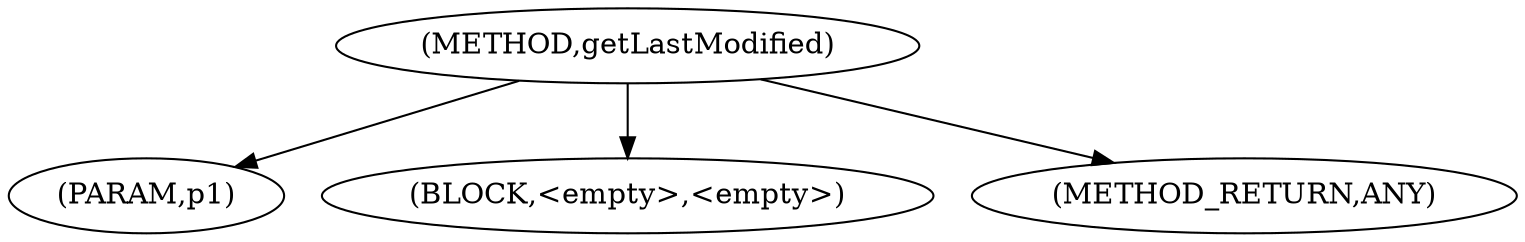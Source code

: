 digraph "getLastModified" {  
"716" [label = <(METHOD,getLastModified)> ]
"717" [label = <(PARAM,p1)> ]
"718" [label = <(BLOCK,&lt;empty&gt;,&lt;empty&gt;)> ]
"719" [label = <(METHOD_RETURN,ANY)> ]
  "716" -> "717" 
  "716" -> "718" 
  "716" -> "719" 
}
